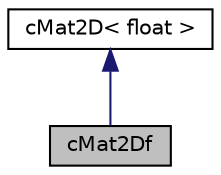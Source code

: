 digraph "cMat2Df"
{
 // LATEX_PDF_SIZE
  edge [fontname="Helvetica",fontsize="10",labelfontname="Helvetica",labelfontsize="10"];
  node [fontname="Helvetica",fontsize="10",shape=record];
  Node1 [label="cMat2Df",height=0.2,width=0.4,color="black", fillcolor="grey75", style="filled", fontcolor="black",tooltip="2D Transformation Matrix"];
  Node2 -> Node1 [dir="back",color="midnightblue",fontsize="10",style="solid",fontname="Helvetica"];
  Node2 [label="cMat2D\< float \>",height=0.2,width=0.4,color="black", fillcolor="white", style="filled",URL="$classcMat2D.html",tooltip=" "];
}
